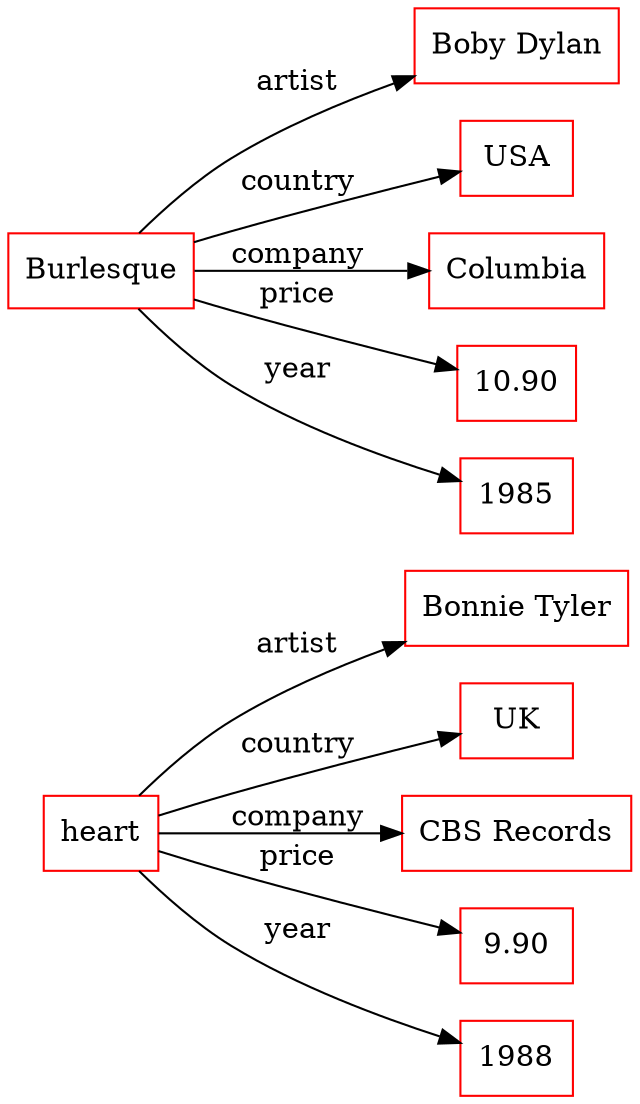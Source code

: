 digraph ar2dtool_diagram { 
rankdir=LR;
size="1000"
node [shape = rectangle, color="red"]; "Bonnie Tyler" "UK" "CBS Records" "9.90" "1988" "Boby Dylan" "USA" "Columbia" "10.90" "1985" ; /*literals style*/
	"heart" -> "Bonnie Tyler" [ label = "artist" ];
	"heart" -> "UK" [ label = "country" ];
	"heart" -> "CBS Records" [ label = "company" ];
	"heart" -> "9.90" [ label = "price" ];
	"heart" -> "1988" [ label = "year" ];
	"Burlesque" -> "Boby Dylan" [ label = "artist" ];
	"Burlesque" -> "USA" [ label = "country" ];
	"Burlesque" -> "Columbia" [ label = "company" ];
	"Burlesque" -> "10.90" [ label = "price" ];
	"Burlesque" -> "1985" [ label = "year" ];

}
